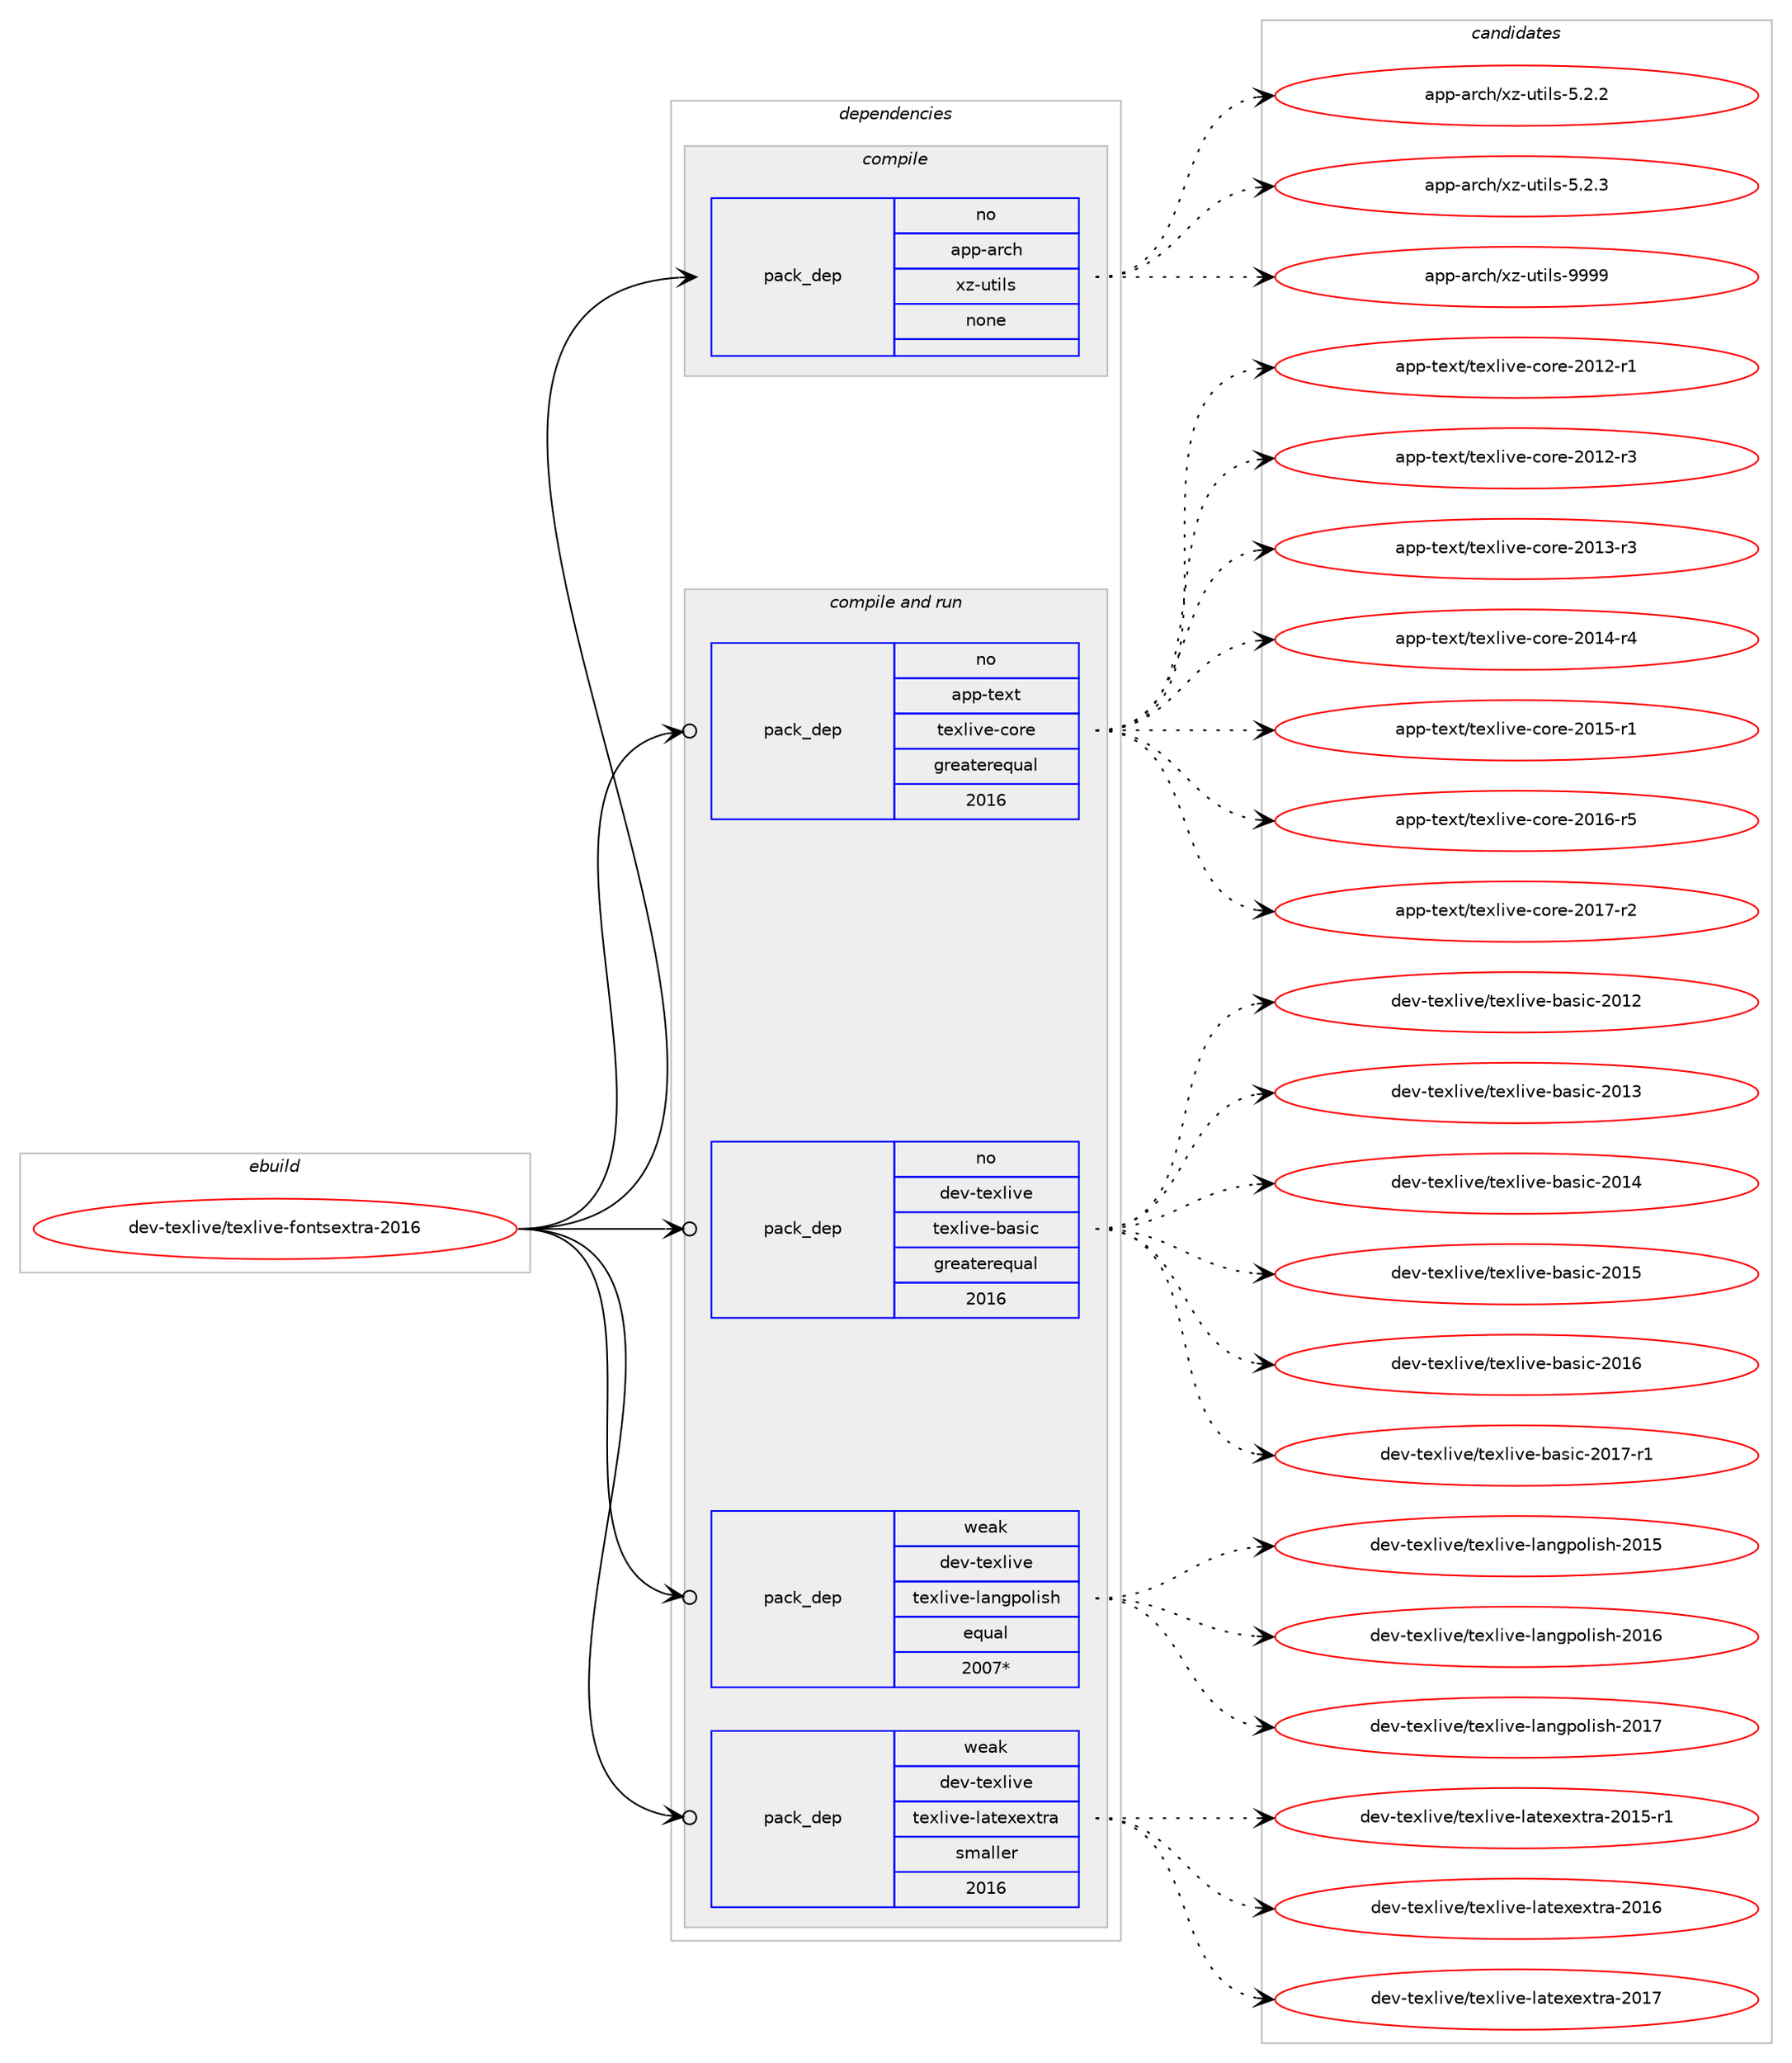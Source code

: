 digraph prolog {

# *************
# Graph options
# *************

newrank=true;
concentrate=true;
compound=true;
graph [rankdir=LR,fontname=Helvetica,fontsize=10,ranksep=1.5];#, ranksep=2.5, nodesep=0.2];
edge  [arrowhead=vee];
node  [fontname=Helvetica,fontsize=10];

# **********
# The ebuild
# **********

subgraph cluster_leftcol {
color=gray;
rank=same;
label=<<i>ebuild</i>>;
id [label="dev-texlive/texlive-fontsextra-2016", color=red, width=4, href="../dev-texlive/texlive-fontsextra-2016.svg"];
}

# ****************
# The dependencies
# ****************

subgraph cluster_midcol {
color=gray;
label=<<i>dependencies</i>>;
subgraph cluster_compile {
fillcolor="#eeeeee";
style=filled;
label=<<i>compile</i>>;
subgraph pack199011 {
dependency280365 [label=<<TABLE BORDER="0" CELLBORDER="1" CELLSPACING="0" CELLPADDING="4" WIDTH="220"><TR><TD ROWSPAN="6" CELLPADDING="30">pack_dep</TD></TR><TR><TD WIDTH="110">no</TD></TR><TR><TD>app-arch</TD></TR><TR><TD>xz-utils</TD></TR><TR><TD>none</TD></TR><TR><TD></TD></TR></TABLE>>, shape=none, color=blue];
}
id:e -> dependency280365:w [weight=20,style="solid",arrowhead="vee"];
}
subgraph cluster_compileandrun {
fillcolor="#eeeeee";
style=filled;
label=<<i>compile and run</i>>;
subgraph pack199012 {
dependency280366 [label=<<TABLE BORDER="0" CELLBORDER="1" CELLSPACING="0" CELLPADDING="4" WIDTH="220"><TR><TD ROWSPAN="6" CELLPADDING="30">pack_dep</TD></TR><TR><TD WIDTH="110">no</TD></TR><TR><TD>app-text</TD></TR><TR><TD>texlive-core</TD></TR><TR><TD>greaterequal</TD></TR><TR><TD>2016</TD></TR></TABLE>>, shape=none, color=blue];
}
id:e -> dependency280366:w [weight=20,style="solid",arrowhead="odotvee"];
subgraph pack199013 {
dependency280367 [label=<<TABLE BORDER="0" CELLBORDER="1" CELLSPACING="0" CELLPADDING="4" WIDTH="220"><TR><TD ROWSPAN="6" CELLPADDING="30">pack_dep</TD></TR><TR><TD WIDTH="110">no</TD></TR><TR><TD>dev-texlive</TD></TR><TR><TD>texlive-basic</TD></TR><TR><TD>greaterequal</TD></TR><TR><TD>2016</TD></TR></TABLE>>, shape=none, color=blue];
}
id:e -> dependency280367:w [weight=20,style="solid",arrowhead="odotvee"];
subgraph pack199014 {
dependency280368 [label=<<TABLE BORDER="0" CELLBORDER="1" CELLSPACING="0" CELLPADDING="4" WIDTH="220"><TR><TD ROWSPAN="6" CELLPADDING="30">pack_dep</TD></TR><TR><TD WIDTH="110">weak</TD></TR><TR><TD>dev-texlive</TD></TR><TR><TD>texlive-langpolish</TD></TR><TR><TD>equal</TD></TR><TR><TD>2007*</TD></TR></TABLE>>, shape=none, color=blue];
}
id:e -> dependency280368:w [weight=20,style="solid",arrowhead="odotvee"];
subgraph pack199015 {
dependency280369 [label=<<TABLE BORDER="0" CELLBORDER="1" CELLSPACING="0" CELLPADDING="4" WIDTH="220"><TR><TD ROWSPAN="6" CELLPADDING="30">pack_dep</TD></TR><TR><TD WIDTH="110">weak</TD></TR><TR><TD>dev-texlive</TD></TR><TR><TD>texlive-latexextra</TD></TR><TR><TD>smaller</TD></TR><TR><TD>2016</TD></TR></TABLE>>, shape=none, color=blue];
}
id:e -> dependency280369:w [weight=20,style="solid",arrowhead="odotvee"];
}
subgraph cluster_run {
fillcolor="#eeeeee";
style=filled;
label=<<i>run</i>>;
}
}

# **************
# The candidates
# **************

subgraph cluster_choices {
rank=same;
color=gray;
label=<<i>candidates</i>>;

subgraph choice199011 {
color=black;
nodesep=1;
choice971121124597114991044712012245117116105108115455346504650 [label="app-arch/xz-utils-5.2.2", color=red, width=4,href="../app-arch/xz-utils-5.2.2.svg"];
choice971121124597114991044712012245117116105108115455346504651 [label="app-arch/xz-utils-5.2.3", color=red, width=4,href="../app-arch/xz-utils-5.2.3.svg"];
choice9711211245971149910447120122451171161051081154557575757 [label="app-arch/xz-utils-9999", color=red, width=4,href="../app-arch/xz-utils-9999.svg"];
dependency280365:e -> choice971121124597114991044712012245117116105108115455346504650:w [style=dotted,weight="100"];
dependency280365:e -> choice971121124597114991044712012245117116105108115455346504651:w [style=dotted,weight="100"];
dependency280365:e -> choice9711211245971149910447120122451171161051081154557575757:w [style=dotted,weight="100"];
}
subgraph choice199012 {
color=black;
nodesep=1;
choice971121124511610112011647116101120108105118101459911111410145504849504511449 [label="app-text/texlive-core-2012-r1", color=red, width=4,href="../app-text/texlive-core-2012-r1.svg"];
choice971121124511610112011647116101120108105118101459911111410145504849504511451 [label="app-text/texlive-core-2012-r3", color=red, width=4,href="../app-text/texlive-core-2012-r3.svg"];
choice971121124511610112011647116101120108105118101459911111410145504849514511451 [label="app-text/texlive-core-2013-r3", color=red, width=4,href="../app-text/texlive-core-2013-r3.svg"];
choice971121124511610112011647116101120108105118101459911111410145504849524511452 [label="app-text/texlive-core-2014-r4", color=red, width=4,href="../app-text/texlive-core-2014-r4.svg"];
choice971121124511610112011647116101120108105118101459911111410145504849534511449 [label="app-text/texlive-core-2015-r1", color=red, width=4,href="../app-text/texlive-core-2015-r1.svg"];
choice971121124511610112011647116101120108105118101459911111410145504849544511453 [label="app-text/texlive-core-2016-r5", color=red, width=4,href="../app-text/texlive-core-2016-r5.svg"];
choice971121124511610112011647116101120108105118101459911111410145504849554511450 [label="app-text/texlive-core-2017-r2", color=red, width=4,href="../app-text/texlive-core-2017-r2.svg"];
dependency280366:e -> choice971121124511610112011647116101120108105118101459911111410145504849504511449:w [style=dotted,weight="100"];
dependency280366:e -> choice971121124511610112011647116101120108105118101459911111410145504849504511451:w [style=dotted,weight="100"];
dependency280366:e -> choice971121124511610112011647116101120108105118101459911111410145504849514511451:w [style=dotted,weight="100"];
dependency280366:e -> choice971121124511610112011647116101120108105118101459911111410145504849524511452:w [style=dotted,weight="100"];
dependency280366:e -> choice971121124511610112011647116101120108105118101459911111410145504849534511449:w [style=dotted,weight="100"];
dependency280366:e -> choice971121124511610112011647116101120108105118101459911111410145504849544511453:w [style=dotted,weight="100"];
dependency280366:e -> choice971121124511610112011647116101120108105118101459911111410145504849554511450:w [style=dotted,weight="100"];
}
subgraph choice199013 {
color=black;
nodesep=1;
choice1001011184511610112010810511810147116101120108105118101459897115105994550484950 [label="dev-texlive/texlive-basic-2012", color=red, width=4,href="../dev-texlive/texlive-basic-2012.svg"];
choice1001011184511610112010810511810147116101120108105118101459897115105994550484951 [label="dev-texlive/texlive-basic-2013", color=red, width=4,href="../dev-texlive/texlive-basic-2013.svg"];
choice1001011184511610112010810511810147116101120108105118101459897115105994550484952 [label="dev-texlive/texlive-basic-2014", color=red, width=4,href="../dev-texlive/texlive-basic-2014.svg"];
choice1001011184511610112010810511810147116101120108105118101459897115105994550484953 [label="dev-texlive/texlive-basic-2015", color=red, width=4,href="../dev-texlive/texlive-basic-2015.svg"];
choice1001011184511610112010810511810147116101120108105118101459897115105994550484954 [label="dev-texlive/texlive-basic-2016", color=red, width=4,href="../dev-texlive/texlive-basic-2016.svg"];
choice10010111845116101120108105118101471161011201081051181014598971151059945504849554511449 [label="dev-texlive/texlive-basic-2017-r1", color=red, width=4,href="../dev-texlive/texlive-basic-2017-r1.svg"];
dependency280367:e -> choice1001011184511610112010810511810147116101120108105118101459897115105994550484950:w [style=dotted,weight="100"];
dependency280367:e -> choice1001011184511610112010810511810147116101120108105118101459897115105994550484951:w [style=dotted,weight="100"];
dependency280367:e -> choice1001011184511610112010810511810147116101120108105118101459897115105994550484952:w [style=dotted,weight="100"];
dependency280367:e -> choice1001011184511610112010810511810147116101120108105118101459897115105994550484953:w [style=dotted,weight="100"];
dependency280367:e -> choice1001011184511610112010810511810147116101120108105118101459897115105994550484954:w [style=dotted,weight="100"];
dependency280367:e -> choice10010111845116101120108105118101471161011201081051181014598971151059945504849554511449:w [style=dotted,weight="100"];
}
subgraph choice199014 {
color=black;
nodesep=1;
choice100101118451161011201081051181014711610112010810511810145108971101031121111081051151044550484953 [label="dev-texlive/texlive-langpolish-2015", color=red, width=4,href="../dev-texlive/texlive-langpolish-2015.svg"];
choice100101118451161011201081051181014711610112010810511810145108971101031121111081051151044550484954 [label="dev-texlive/texlive-langpolish-2016", color=red, width=4,href="../dev-texlive/texlive-langpolish-2016.svg"];
choice100101118451161011201081051181014711610112010810511810145108971101031121111081051151044550484955 [label="dev-texlive/texlive-langpolish-2017", color=red, width=4,href="../dev-texlive/texlive-langpolish-2017.svg"];
dependency280368:e -> choice100101118451161011201081051181014711610112010810511810145108971101031121111081051151044550484953:w [style=dotted,weight="100"];
dependency280368:e -> choice100101118451161011201081051181014711610112010810511810145108971101031121111081051151044550484954:w [style=dotted,weight="100"];
dependency280368:e -> choice100101118451161011201081051181014711610112010810511810145108971101031121111081051151044550484955:w [style=dotted,weight="100"];
}
subgraph choice199015 {
color=black;
nodesep=1;
choice100101118451161011201081051181014711610112010810511810145108971161011201011201161149745504849534511449 [label="dev-texlive/texlive-latexextra-2015-r1", color=red, width=4,href="../dev-texlive/texlive-latexextra-2015-r1.svg"];
choice10010111845116101120108105118101471161011201081051181014510897116101120101120116114974550484954 [label="dev-texlive/texlive-latexextra-2016", color=red, width=4,href="../dev-texlive/texlive-latexextra-2016.svg"];
choice10010111845116101120108105118101471161011201081051181014510897116101120101120116114974550484955 [label="dev-texlive/texlive-latexextra-2017", color=red, width=4,href="../dev-texlive/texlive-latexextra-2017.svg"];
dependency280369:e -> choice100101118451161011201081051181014711610112010810511810145108971161011201011201161149745504849534511449:w [style=dotted,weight="100"];
dependency280369:e -> choice10010111845116101120108105118101471161011201081051181014510897116101120101120116114974550484954:w [style=dotted,weight="100"];
dependency280369:e -> choice10010111845116101120108105118101471161011201081051181014510897116101120101120116114974550484955:w [style=dotted,weight="100"];
}
}

}
